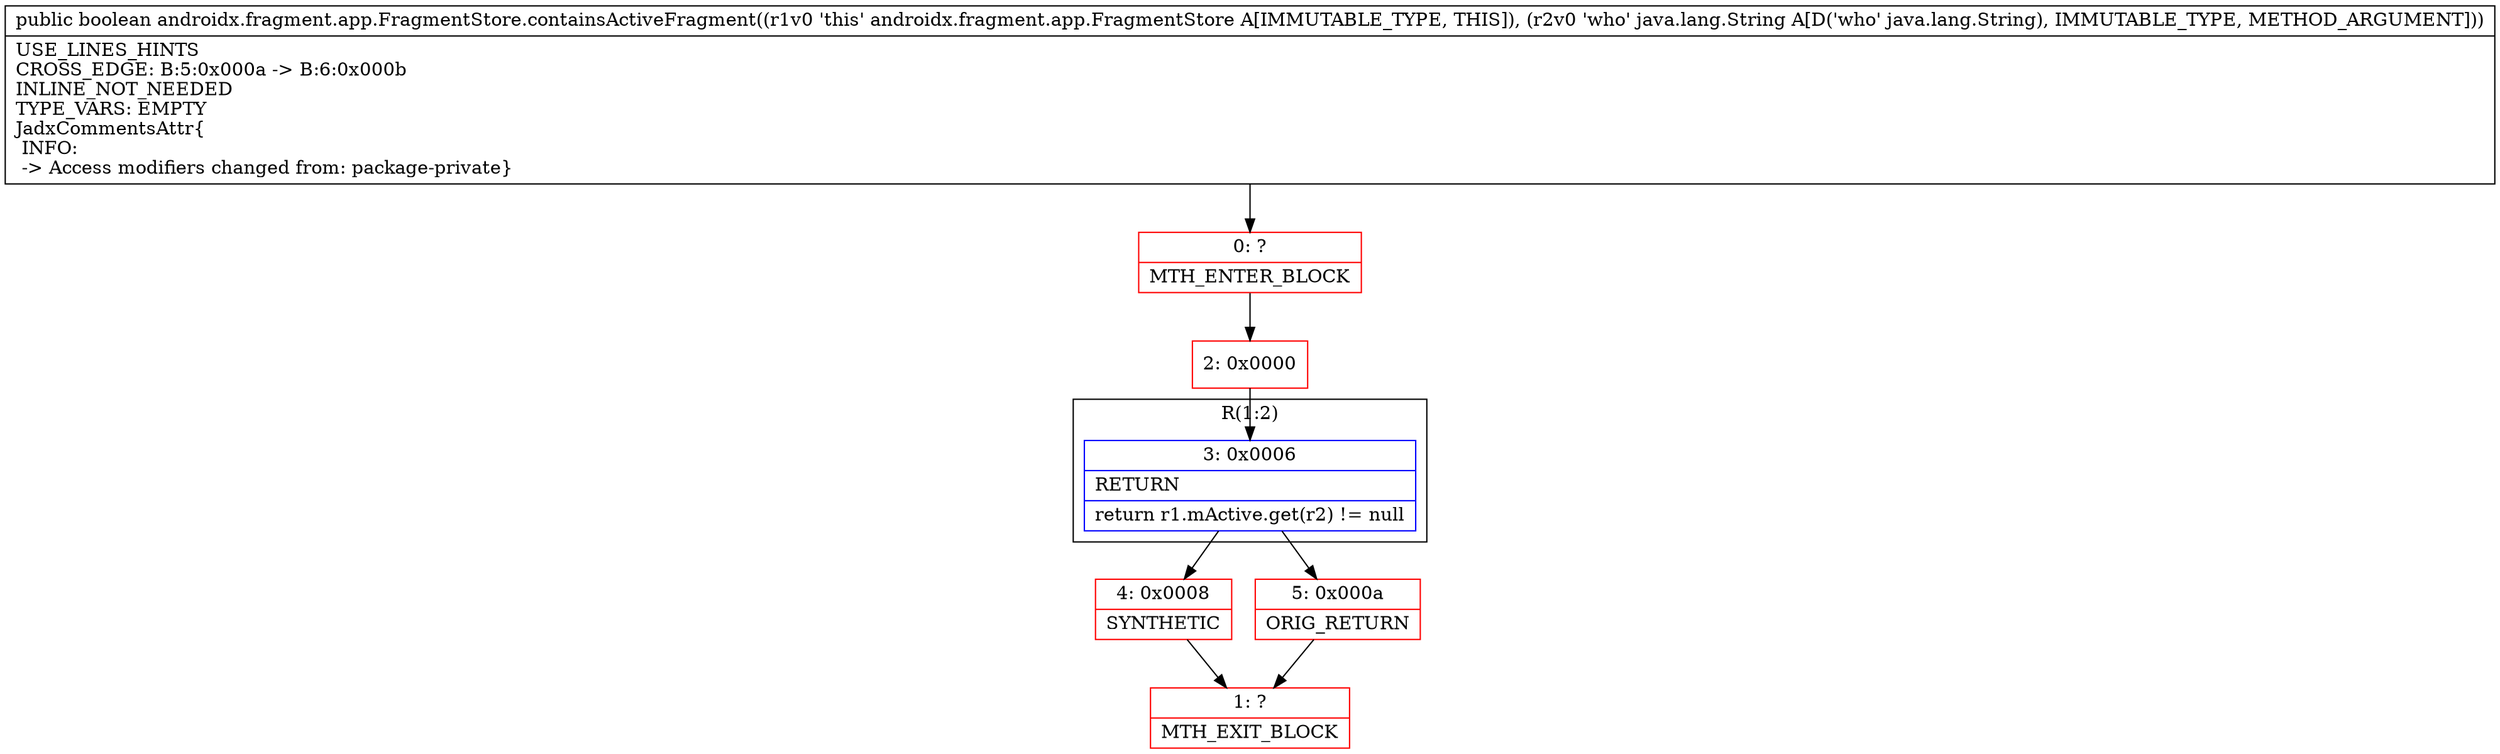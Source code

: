 digraph "CFG forandroidx.fragment.app.FragmentStore.containsActiveFragment(Ljava\/lang\/String;)Z" {
subgraph cluster_Region_485530092 {
label = "R(1:2)";
node [shape=record,color=blue];
Node_3 [shape=record,label="{3\:\ 0x0006|RETURN\l|return r1.mActive.get(r2) != null\l}"];
}
Node_0 [shape=record,color=red,label="{0\:\ ?|MTH_ENTER_BLOCK\l}"];
Node_2 [shape=record,color=red,label="{2\:\ 0x0000}"];
Node_4 [shape=record,color=red,label="{4\:\ 0x0008|SYNTHETIC\l}"];
Node_1 [shape=record,color=red,label="{1\:\ ?|MTH_EXIT_BLOCK\l}"];
Node_5 [shape=record,color=red,label="{5\:\ 0x000a|ORIG_RETURN\l}"];
MethodNode[shape=record,label="{public boolean androidx.fragment.app.FragmentStore.containsActiveFragment((r1v0 'this' androidx.fragment.app.FragmentStore A[IMMUTABLE_TYPE, THIS]), (r2v0 'who' java.lang.String A[D('who' java.lang.String), IMMUTABLE_TYPE, METHOD_ARGUMENT]))  | USE_LINES_HINTS\lCROSS_EDGE: B:5:0x000a \-\> B:6:0x000b\lINLINE_NOT_NEEDED\lTYPE_VARS: EMPTY\lJadxCommentsAttr\{\l INFO: \l \-\> Access modifiers changed from: package\-private\}\l}"];
MethodNode -> Node_0;Node_3 -> Node_4;
Node_3 -> Node_5;
Node_0 -> Node_2;
Node_2 -> Node_3;
Node_4 -> Node_1;
Node_5 -> Node_1;
}

